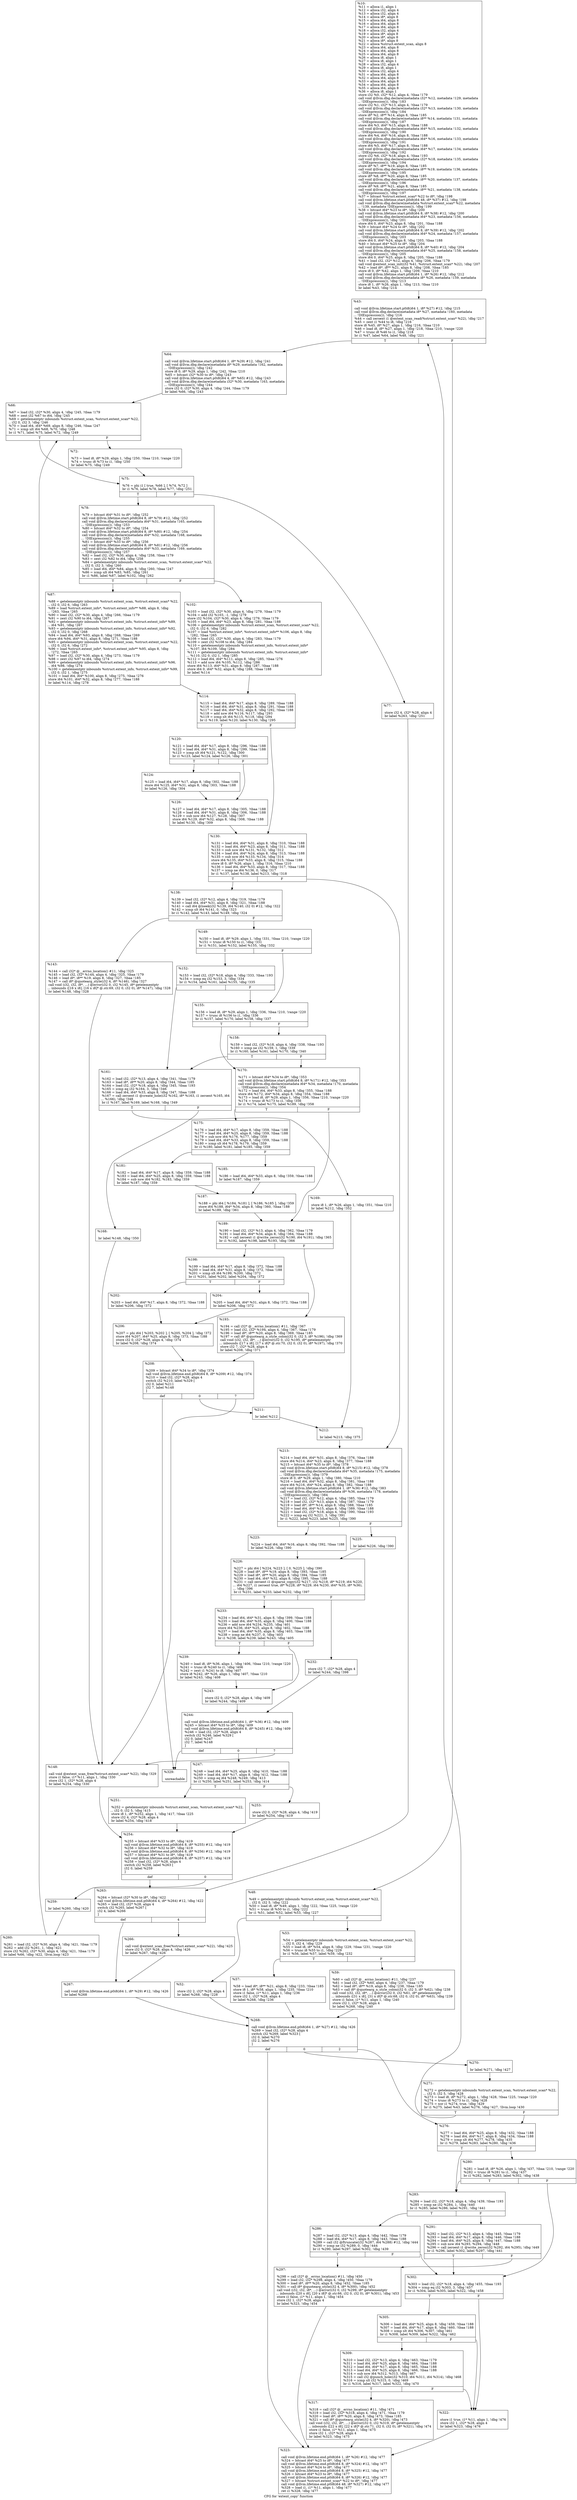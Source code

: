 digraph "CFG for 'extent_copy' function" {
	label="CFG for 'extent_copy' function";

	Node0x25f4d20 [shape=record,label="{%10:\l  %11 = alloca i1, align 1\l  %12 = alloca i32, align 4\l  %13 = alloca i32, align 4\l  %14 = alloca i8*, align 8\l  %15 = alloca i64, align 8\l  %16 = alloca i64, align 8\l  %17 = alloca i64, align 8\l  %18 = alloca i32, align 4\l  %19 = alloca i8*, align 8\l  %20 = alloca i8*, align 8\l  %21 = alloca i8*, align 8\l  %22 = alloca %struct.extent_scan, align 8\l  %23 = alloca i64, align 8\l  %24 = alloca i64, align 8\l  %25 = alloca i64, align 8\l  %26 = alloca i8, align 1\l  %27 = alloca i8, align 1\l  %28 = alloca i32, align 4\l  %29 = alloca i8, align 1\l  %30 = alloca i32, align 4\l  %31 = alloca i64, align 8\l  %32 = alloca i64, align 8\l  %33 = alloca i64, align 8\l  %34 = alloca i64, align 8\l  %35 = alloca i64, align 8\l  %36 = alloca i8, align 1\l  store i32 %0, i32* %12, align 4, !tbaa !179\l  call void @llvm.dbg.declare(metadata i32* %12, metadata !129, metadata\l... !DIExpression()), !dbg !183\l  store i32 %1, i32* %13, align 4, !tbaa !179\l  call void @llvm.dbg.declare(metadata i32* %13, metadata !130, metadata\l... !DIExpression()), !dbg !184\l  store i8* %2, i8** %14, align 8, !tbaa !185\l  call void @llvm.dbg.declare(metadata i8** %14, metadata !131, metadata\l... !DIExpression()), !dbg !187\l  store i64 %3, i64* %15, align 8, !tbaa !188\l  call void @llvm.dbg.declare(metadata i64* %15, metadata !132, metadata\l... !DIExpression()), !dbg !190\l  store i64 %4, i64* %16, align 8, !tbaa !188\l  call void @llvm.dbg.declare(metadata i64* %16, metadata !133, metadata\l... !DIExpression()), !dbg !191\l  store i64 %5, i64* %17, align 8, !tbaa !188\l  call void @llvm.dbg.declare(metadata i64* %17, metadata !134, metadata\l... !DIExpression()), !dbg !192\l  store i32 %6, i32* %18, align 4, !tbaa !193\l  call void @llvm.dbg.declare(metadata i32* %18, metadata !135, metadata\l... !DIExpression()), !dbg !194\l  store i8* %7, i8** %19, align 8, !tbaa !185\l  call void @llvm.dbg.declare(metadata i8** %19, metadata !136, metadata\l... !DIExpression()), !dbg !195\l  store i8* %8, i8** %20, align 8, !tbaa !185\l  call void @llvm.dbg.declare(metadata i8** %20, metadata !137, metadata\l... !DIExpression()), !dbg !196\l  store i8* %9, i8** %21, align 8, !tbaa !185\l  call void @llvm.dbg.declare(metadata i8** %21, metadata !138, metadata\l... !DIExpression()), !dbg !197\l  %37 = bitcast %struct.extent_scan* %22 to i8*, !dbg !198\l  call void @llvm.lifetime.start.p0i8(i64 48, i8* %37) #12, !dbg !198\l  call void @llvm.dbg.declare(metadata %struct.extent_scan* %22, metadata\l... !139, metadata !DIExpression()), !dbg !199\l  %38 = bitcast i64* %23 to i8*, !dbg !200\l  call void @llvm.lifetime.start.p0i8(i64 8, i8* %38) #12, !dbg !200\l  call void @llvm.dbg.declare(metadata i64* %23, metadata !156, metadata\l... !DIExpression()), !dbg !201\l  store i64 0, i64* %23, align 8, !dbg !201, !tbaa !188\l  %39 = bitcast i64* %24 to i8*, !dbg !202\l  call void @llvm.lifetime.start.p0i8(i64 8, i8* %39) #12, !dbg !202\l  call void @llvm.dbg.declare(metadata i64* %24, metadata !157, metadata\l... !DIExpression()), !dbg !203\l  store i64 0, i64* %24, align 8, !dbg !203, !tbaa !188\l  %40 = bitcast i64* %25 to i8*, !dbg !204\l  call void @llvm.lifetime.start.p0i8(i64 8, i8* %40) #12, !dbg !204\l  call void @llvm.dbg.declare(metadata i64* %25, metadata !158, metadata\l... !DIExpression()), !dbg !205\l  store i64 0, i64* %25, align 8, !dbg !205, !tbaa !188\l  %41 = load i32, i32* %12, align 4, !dbg !206, !tbaa !179\l  call void @extent_scan_init(i32 %41, %struct.extent_scan* %22), !dbg !207\l  %42 = load i8*, i8** %21, align 8, !dbg !208, !tbaa !185\l  store i8 0, i8* %42, align 1, !dbg !209, !tbaa !210\l  call void @llvm.lifetime.start.p0i8(i64 1, i8* %26) #12, !dbg !212\l  call void @llvm.dbg.declare(metadata i8* %26, metadata !159, metadata\l... !DIExpression()), !dbg !213\l  store i8 1, i8* %26, align 1, !dbg !213, !tbaa !210\l  br label %43, !dbg !214\l}"];
	Node0x25f4d20 -> Node0x25f6700;
	Node0x25f6700 [shape=record,label="{%43:\l\l  call void @llvm.lifetime.start.p0i8(i64 1, i8* %27) #12, !dbg !215\l  call void @llvm.dbg.declare(metadata i8* %27, metadata !160, metadata\l... !DIExpression()), !dbg !216\l  %44 = call zeroext i1 @extent_scan_read(%struct.extent_scan* %22), !dbg !217\l  %45 = zext i1 %44 to i8, !dbg !216\l  store i8 %45, i8* %27, align 1, !dbg !216, !tbaa !210\l  %46 = load i8, i8* %27, align 1, !dbg !218, !tbaa !210, !range !220\l  %47 = trunc i8 %46 to i1, !dbg !218\l  br i1 %47, label %64, label %48, !dbg !221\l|{<s0>T|<s1>F}}"];
	Node0x25f6700:s0 -> Node0x25f68e0;
	Node0x25f6700:s1 -> Node0x25f6750;
	Node0x25f6750 [shape=record,label="{%48:\l\l  %49 = getelementptr inbounds %struct.extent_scan, %struct.extent_scan* %22,\l... i32 0, i32 5, !dbg !222\l  %50 = load i8, i8* %49, align 1, !dbg !222, !tbaa !225, !range !220\l  %51 = trunc i8 %50 to i1, !dbg !222\l  br i1 %51, label %52, label %53, !dbg !227\l|{<s0>T|<s1>F}}"];
	Node0x25f6750:s0 -> Node0x25f67a0;
	Node0x25f6750:s1 -> Node0x25f67f0;
	Node0x25f67a0 [shape=record,label="{%52:\l\l  store i32 2, i32* %28, align 4\l  br label %268, !dbg !228\l}"];
	Node0x25f67a0 -> Node0x25f7a10;
	Node0x25f67f0 [shape=record,label="{%53:\l\l  %54 = getelementptr inbounds %struct.extent_scan, %struct.extent_scan* %22,\l... i32 0, i32 4, !dbg !229\l  %55 = load i8, i8* %54, align 8, !dbg !229, !tbaa !231, !range !220\l  %56 = trunc i8 %55 to i1, !dbg !229\l  br i1 %56, label %57, label %59, !dbg !232\l|{<s0>T|<s1>F}}"];
	Node0x25f67f0:s0 -> Node0x25f6840;
	Node0x25f67f0:s1 -> Node0x25f6890;
	Node0x25f6840 [shape=record,label="{%57:\l\l  %58 = load i8*, i8** %21, align 8, !dbg !233, !tbaa !185\l  store i8 1, i8* %58, align 1, !dbg !235, !tbaa !210\l  store i1 false, i1* %11, align 1, !dbg !236\l  store i32 1, i32* %28, align 4\l  br label %268, !dbg !236\l}"];
	Node0x25f6840 -> Node0x25f7a10;
	Node0x25f6890 [shape=record,label="{%59:\l\l  %60 = call i32* @__errno_location() #11, !dbg !237\l  %61 = load i32, i32* %60, align 4, !dbg !237, !tbaa !179\l  %62 = load i8*, i8** %19, align 8, !dbg !238, !tbaa !185\l  %63 = call i8* @quotearg_n_style_colon(i32 0, i32 3, i8* %62), !dbg !238\l  call void (i32, i32, i8*, ...) @error(i32 0, i32 %61, i8* getelementptr\l... inbounds ([31 x i8], [31 x i8]* @.str.68, i32 0, i32 0), i8* %63), !dbg !239\l  store i1 false, i1* %11, align 1, !dbg !240\l  store i32 1, i32* %28, align 4\l  br label %268, !dbg !240\l}"];
	Node0x25f6890 -> Node0x25f7a10;
	Node0x25f68e0 [shape=record,label="{%64:\l\l  call void @llvm.lifetime.start.p0i8(i64 1, i8* %29) #12, !dbg !241\l  call void @llvm.dbg.declare(metadata i8* %29, metadata !162, metadata\l... !DIExpression()), !dbg !242\l  store i8 0, i8* %29, align 1, !dbg !242, !tbaa !210\l  %65 = bitcast i32* %30 to i8*, !dbg !243\l  call void @llvm.lifetime.start.p0i8(i64 4, i8* %65) #12, !dbg !243\l  call void @llvm.dbg.declare(metadata i32* %30, metadata !163, metadata\l... !DIExpression()), !dbg !244\l  store i32 0, i32* %30, align 4, !dbg !244, !tbaa !179\l  br label %66, !dbg !243\l}"];
	Node0x25f68e0 -> Node0x25f6930;
	Node0x25f6930 [shape=record,label="{%66:\l\l  %67 = load i32, i32* %30, align 4, !dbg !245, !tbaa !179\l  %68 = zext i32 %67 to i64, !dbg !245\l  %69 = getelementptr inbounds %struct.extent_scan, %struct.extent_scan* %22,\l... i32 0, i32 3, !dbg !246\l  %70 = load i64, i64* %69, align 8, !dbg !246, !tbaa !247\l  %71 = icmp ult i64 %68, %70, !dbg !248\l  br i1 %71, label %75, label %72, !dbg !249\l|{<s0>T|<s1>F}}"];
	Node0x25f6930:s0 -> Node0x25f69d0;
	Node0x25f6930:s1 -> Node0x25f6980;
	Node0x25f6980 [shape=record,label="{%72:\l\l  %73 = load i8, i8* %29, align 1, !dbg !250, !tbaa !210, !range !220\l  %74 = trunc i8 %73 to i1, !dbg !250\l  br label %75, !dbg !249\l}"];
	Node0x25f6980 -> Node0x25f69d0;
	Node0x25f69d0 [shape=record,label="{%75:\l\l  %76 = phi i1 [ true, %66 ], [ %74, %72 ]\l  br i1 %76, label %78, label %77, !dbg !251\l|{<s0>T|<s1>F}}"];
	Node0x25f69d0:s0 -> Node0x25f6a70;
	Node0x25f69d0:s1 -> Node0x25f6a20;
	Node0x25f6a20 [shape=record,label="{%77:\l\l  store i32 4, i32* %28, align 4\l  br label %263, !dbg !251\l}"];
	Node0x25f6a20 -> Node0x25f7920;
	Node0x25f6a70 [shape=record,label="{%78:\l\l  %79 = bitcast i64* %31 to i8*, !dbg !252\l  call void @llvm.lifetime.start.p0i8(i64 8, i8* %79) #12, !dbg !252\l  call void @llvm.dbg.declare(metadata i64* %31, metadata !165, metadata\l... !DIExpression()), !dbg !253\l  %80 = bitcast i64* %32 to i8*, !dbg !254\l  call void @llvm.lifetime.start.p0i8(i64 8, i8* %80) #12, !dbg !254\l  call void @llvm.dbg.declare(metadata i64* %32, metadata !168, metadata\l... !DIExpression()), !dbg !255\l  %81 = bitcast i64* %33 to i8*, !dbg !256\l  call void @llvm.lifetime.start.p0i8(i64 8, i8* %81) #12, !dbg !256\l  call void @llvm.dbg.declare(metadata i64* %33, metadata !169, metadata\l... !DIExpression()), !dbg !257\l  %82 = load i32, i32* %30, align 4, !dbg !258, !tbaa !179\l  %83 = zext i32 %82 to i64, !dbg !258\l  %84 = getelementptr inbounds %struct.extent_scan, %struct.extent_scan* %22,\l... i32 0, i32 3, !dbg !260\l  %85 = load i64, i64* %84, align 8, !dbg !260, !tbaa !247\l  %86 = icmp ult i64 %83, %85, !dbg !261\l  br i1 %86, label %87, label %102, !dbg !262\l|{<s0>T|<s1>F}}"];
	Node0x25f6a70:s0 -> Node0x25f6ac0;
	Node0x25f6a70:s1 -> Node0x25f6b10;
	Node0x25f6ac0 [shape=record,label="{%87:\l\l  %88 = getelementptr inbounds %struct.extent_scan, %struct.extent_scan* %22,\l... i32 0, i32 6, !dbg !263\l  %89 = load %struct.extent_info*, %struct.extent_info** %88, align 8, !dbg\l... !263, !tbaa !265\l  %90 = load i32, i32* %30, align 4, !dbg !266, !tbaa !179\l  %91 = zext i32 %90 to i64, !dbg !267\l  %92 = getelementptr inbounds %struct.extent_info, %struct.extent_info* %89,\l... i64 %91, !dbg !267\l  %93 = getelementptr inbounds %struct.extent_info, %struct.extent_info* %92,\l... i32 0, i32 0, !dbg !268\l  %94 = load i64, i64* %93, align 8, !dbg !268, !tbaa !269\l  store i64 %94, i64* %31, align 8, !dbg !271, !tbaa !188\l  %95 = getelementptr inbounds %struct.extent_scan, %struct.extent_scan* %22,\l... i32 0, i32 6, !dbg !272\l  %96 = load %struct.extent_info*, %struct.extent_info** %95, align 8, !dbg\l... !272, !tbaa !265\l  %97 = load i32, i32* %30, align 4, !dbg !273, !tbaa !179\l  %98 = zext i32 %97 to i64, !dbg !274\l  %99 = getelementptr inbounds %struct.extent_info, %struct.extent_info* %96,\l... i64 %98, !dbg !274\l  %100 = getelementptr inbounds %struct.extent_info, %struct.extent_info* %99,\l... i32 0, i32 1, !dbg !275\l  %101 = load i64, i64* %100, align 8, !dbg !275, !tbaa !276\l  store i64 %101, i64* %32, align 8, !dbg !277, !tbaa !188\l  br label %114, !dbg !278\l}"];
	Node0x25f6ac0 -> Node0x25f6b60;
	Node0x25f6b10 [shape=record,label="{%102:\l\l  %103 = load i32, i32* %30, align 4, !dbg !279, !tbaa !179\l  %104 = add i32 %103, -1, !dbg !279\l  store i32 %104, i32* %30, align 4, !dbg !279, !tbaa !179\l  %105 = load i64, i64* %23, align 8, !dbg !281, !tbaa !188\l  %106 = getelementptr inbounds %struct.extent_scan, %struct.extent_scan* %22,\l... i32 0, i32 6, !dbg !282\l  %107 = load %struct.extent_info*, %struct.extent_info** %106, align 8, !dbg\l... !282, !tbaa !265\l  %108 = load i32, i32* %30, align 4, !dbg !283, !tbaa !179\l  %109 = zext i32 %108 to i64, !dbg !284\l  %110 = getelementptr inbounds %struct.extent_info, %struct.extent_info*\l... %107, i64 %109, !dbg !284\l  %111 = getelementptr inbounds %struct.extent_info, %struct.extent_info*\l... %110, i32 0, i32 1, !dbg !285\l  %112 = load i64, i64* %111, align 8, !dbg !285, !tbaa !276\l  %113 = add nsw i64 %105, %112, !dbg !286\l  store i64 %113, i64* %31, align 8, !dbg !287, !tbaa !188\l  store i64 0, i64* %32, align 8, !dbg !288, !tbaa !188\l  br label %114\l}"];
	Node0x25f6b10 -> Node0x25f6b60;
	Node0x25f6b60 [shape=record,label="{%114:\l\l  %115 = load i64, i64* %17, align 8, !dbg !289, !tbaa !188\l  %116 = load i64, i64* %31, align 8, !dbg !291, !tbaa !188\l  %117 = load i64, i64* %32, align 8, !dbg !292, !tbaa !188\l  %118 = add nsw i64 %116, %117, !dbg !293\l  %119 = icmp slt i64 %115, %118, !dbg !294\l  br i1 %119, label %120, label %130, !dbg !295\l|{<s0>T|<s1>F}}"];
	Node0x25f6b60:s0 -> Node0x25f6bb0;
	Node0x25f6b60:s1 -> Node0x25f6ca0;
	Node0x25f6bb0 [shape=record,label="{%120:\l\l  %121 = load i64, i64* %17, align 8, !dbg !296, !tbaa !188\l  %122 = load i64, i64* %31, align 8, !dbg !299, !tbaa !188\l  %123 = icmp slt i64 %121, %122, !dbg !300\l  br i1 %123, label %124, label %126, !dbg !301\l|{<s0>T|<s1>F}}"];
	Node0x25f6bb0:s0 -> Node0x25f6c00;
	Node0x25f6bb0:s1 -> Node0x25f6c50;
	Node0x25f6c00 [shape=record,label="{%124:\l\l  %125 = load i64, i64* %17, align 8, !dbg !302, !tbaa !188\l  store i64 %125, i64* %31, align 8, !dbg !303, !tbaa !188\l  br label %126, !dbg !304\l}"];
	Node0x25f6c00 -> Node0x25f6c50;
	Node0x25f6c50 [shape=record,label="{%126:\l\l  %127 = load i64, i64* %17, align 8, !dbg !305, !tbaa !188\l  %128 = load i64, i64* %31, align 8, !dbg !306, !tbaa !188\l  %129 = sub nsw i64 %127, %128, !dbg !307\l  store i64 %129, i64* %32, align 8, !dbg !308, !tbaa !188\l  br label %130, !dbg !309\l}"];
	Node0x25f6c50 -> Node0x25f6ca0;
	Node0x25f6ca0 [shape=record,label="{%130:\l\l  %131 = load i64, i64* %31, align 8, !dbg !310, !tbaa !188\l  %132 = load i64, i64* %23, align 8, !dbg !311, !tbaa !188\l  %133 = sub nsw i64 %131, %132, !dbg !312\l  %134 = load i64, i64* %24, align 8, !dbg !313, !tbaa !188\l  %135 = sub nsw i64 %133, %134, !dbg !314\l  store i64 %135, i64* %33, align 8, !dbg !315, !tbaa !188\l  store i8 0, i8* %26, align 1, !dbg !316, !tbaa !210\l  %136 = load i64, i64* %33, align 8, !dbg !317, !tbaa !188\l  %137 = icmp ne i64 %136, 0, !dbg !317\l  br i1 %137, label %138, label %213, !dbg !318\l|{<s0>T|<s1>F}}"];
	Node0x25f6ca0:s0 -> Node0x25f6cf0;
	Node0x25f6ca0:s1 -> Node0x25f7470;
	Node0x25f6cf0 [shape=record,label="{%138:\l\l  %139 = load i32, i32* %12, align 4, !dbg !319, !tbaa !179\l  %140 = load i64, i64* %31, align 8, !dbg !321, !tbaa !188\l  %141 = call i64 @lseek(i32 %139, i64 %140, i32 0) #12, !dbg !322\l  %142 = icmp slt i64 %141, 0, !dbg !323\l  br i1 %142, label %143, label %149, !dbg !324\l|{<s0>T|<s1>F}}"];
	Node0x25f6cf0:s0 -> Node0x25f6d40;
	Node0x25f6cf0:s1 -> Node0x25f6de0;
	Node0x25f6d40 [shape=record,label="{%143:\l\l  %144 = call i32* @__errno_location() #11, !dbg !325\l  %145 = load i32, i32* %144, align 4, !dbg !325, !tbaa !179\l  %146 = load i8*, i8** %19, align 8, !dbg !327, !tbaa !185\l  %147 = call i8* @quotearg_style(i32 4, i8* %146), !dbg !327\l  call void (i32, i32, i8*, ...) @error(i32 0, i32 %145, i8* getelementptr\l... inbounds ([16 x i8], [16 x i8]* @.str.69, i32 0, i32 0), i8* %147), !dbg !328\l  br label %148, !dbg !328\l}"];
	Node0x25f6d40 -> Node0x25f6d90;
	Node0x25f6d90 [shape=record,label="{%148:\l\l  call void @extent_scan_free(%struct.extent_scan* %22), !dbg !329\l  store i1 false, i1* %11, align 1, !dbg !330\l  store i32 1, i32* %28, align 4\l  br label %254, !dbg !330\l}"];
	Node0x25f6d90 -> Node0x25f7830;
	Node0x25f6de0 [shape=record,label="{%149:\l\l  %150 = load i8, i8* %29, align 1, !dbg !331, !tbaa !210, !range !220\l  %151 = trunc i8 %150 to i1, !dbg !331\l  br i1 %151, label %152, label %155, !dbg !332\l|{<s0>T|<s1>F}}"];
	Node0x25f6de0:s0 -> Node0x25f6e30;
	Node0x25f6de0:s1 -> Node0x25f6e80;
	Node0x25f6e30 [shape=record,label="{%152:\l\l  %153 = load i32, i32* %18, align 4, !dbg !333, !tbaa !193\l  %154 = icmp eq i32 %153, 3, !dbg !334\l  br i1 %154, label %161, label %155, !dbg !335\l|{<s0>T|<s1>F}}"];
	Node0x25f6e30:s0 -> Node0x25f6f20;
	Node0x25f6e30:s1 -> Node0x25f6e80;
	Node0x25f6e80 [shape=record,label="{%155:\l\l  %156 = load i8, i8* %29, align 1, !dbg !336, !tbaa !210, !range !220\l  %157 = trunc i8 %156 to i1, !dbg !336\l  br i1 %157, label %170, label %158, !dbg !337\l|{<s0>T|<s1>F}}"];
	Node0x25f6e80:s0 -> Node0x25f7010;
	Node0x25f6e80:s1 -> Node0x25f6ed0;
	Node0x25f6ed0 [shape=record,label="{%158:\l\l  %159 = load i32, i32* %18, align 4, !dbg !338, !tbaa !193\l  %160 = icmp ne i32 %159, 1, !dbg !339\l  br i1 %160, label %161, label %170, !dbg !340\l|{<s0>T|<s1>F}}"];
	Node0x25f6ed0:s0 -> Node0x25f6f20;
	Node0x25f6ed0:s1 -> Node0x25f7010;
	Node0x25f6f20 [shape=record,label="{%161:\l\l  %162 = load i32, i32* %13, align 4, !dbg !341, !tbaa !179\l  %163 = load i8*, i8** %20, align 8, !dbg !344, !tbaa !185\l  %164 = load i32, i32* %18, align 4, !dbg !345, !tbaa !193\l  %165 = icmp eq i32 %164, 3, !dbg !346\l  %166 = load i64, i64* %33, align 8, !dbg !347, !tbaa !188\l  %167 = call zeroext i1 @create_hole(i32 %162, i8* %163, i1 zeroext %165, i64\l... %166), !dbg !348\l  br i1 %167, label %169, label %168, !dbg !349\l|{<s0>T|<s1>F}}"];
	Node0x25f6f20:s0 -> Node0x25f6fc0;
	Node0x25f6f20:s1 -> Node0x25f6f70;
	Node0x25f6f70 [shape=record,label="{%168:\l\l  br label %148, !dbg !350\l}"];
	Node0x25f6f70 -> Node0x25f6d90;
	Node0x25f6fc0 [shape=record,label="{%169:\l\l  store i8 1, i8* %26, align 1, !dbg !351, !tbaa !210\l  br label %212, !dbg !352\l}"];
	Node0x25f6fc0 -> Node0x25f7420;
	Node0x25f7010 [shape=record,label="{%170:\l\l  %171 = bitcast i64* %34 to i8*, !dbg !353\l  call void @llvm.lifetime.start.p0i8(i64 8, i8* %171) #12, !dbg !353\l  call void @llvm.dbg.declare(metadata i64* %34, metadata !170, metadata\l... !DIExpression()), !dbg !354\l  %172 = load i64, i64* %33, align 8, !dbg !355, !tbaa !188\l  store i64 %172, i64* %34, align 8, !dbg !354, !tbaa !188\l  %173 = load i8, i8* %29, align 1, !dbg !356, !tbaa !210, !range !220\l  %174 = trunc i8 %173 to i1, !dbg !356\l  br i1 %174, label %175, label %189, !dbg !358\l|{<s0>T|<s1>F}}"];
	Node0x25f7010:s0 -> Node0x25f7060;
	Node0x25f7010:s1 -> Node0x25f71a0;
	Node0x25f7060 [shape=record,label="{%175:\l\l  %176 = load i64, i64* %17, align 8, !dbg !359, !tbaa !188\l  %177 = load i64, i64* %25, align 8, !dbg !359, !tbaa !188\l  %178 = sub nsw i64 %176, %177, !dbg !359\l  %179 = load i64, i64* %33, align 8, !dbg !359, !tbaa !188\l  %180 = icmp slt i64 %178, %179, !dbg !359\l  br i1 %180, label %181, label %185, !dbg !359\l|{<s0>T|<s1>F}}"];
	Node0x25f7060:s0 -> Node0x25f70b0;
	Node0x25f7060:s1 -> Node0x25f7100;
	Node0x25f70b0 [shape=record,label="{%181:\l\l  %182 = load i64, i64* %17, align 8, !dbg !359, !tbaa !188\l  %183 = load i64, i64* %25, align 8, !dbg !359, !tbaa !188\l  %184 = sub nsw i64 %182, %183, !dbg !359\l  br label %187, !dbg !359\l}"];
	Node0x25f70b0 -> Node0x25f7150;
	Node0x25f7100 [shape=record,label="{%185:\l\l  %186 = load i64, i64* %33, align 8, !dbg !359, !tbaa !188\l  br label %187, !dbg !359\l}"];
	Node0x25f7100 -> Node0x25f7150;
	Node0x25f7150 [shape=record,label="{%187:\l\l  %188 = phi i64 [ %184, %181 ], [ %186, %185 ], !dbg !359\l  store i64 %188, i64* %34, align 8, !dbg !360, !tbaa !188\l  br label %189, !dbg !361\l}"];
	Node0x25f7150 -> Node0x25f71a0;
	Node0x25f71a0 [shape=record,label="{%189:\l\l  %190 = load i32, i32* %13, align 4, !dbg !362, !tbaa !179\l  %191 = load i64, i64* %34, align 8, !dbg !364, !tbaa !188\l  %192 = call zeroext i1 @write_zeros(i32 %190, i64 %191), !dbg !365\l  br i1 %192, label %198, label %193, !dbg !366\l|{<s0>T|<s1>F}}"];
	Node0x25f71a0:s0 -> Node0x25f7240;
	Node0x25f71a0:s1 -> Node0x25f71f0;
	Node0x25f71f0 [shape=record,label="{%193:\l\l  %194 = call i32* @__errno_location() #11, !dbg !367\l  %195 = load i32, i32* %194, align 4, !dbg !367, !tbaa !179\l  %196 = load i8*, i8** %20, align 8, !dbg !369, !tbaa !185\l  %197 = call i8* @quotearg_n_style_colon(i32 0, i32 3, i8* %196), !dbg !369\l  call void (i32, i32, i8*, ...) @error(i32 0, i32 %195, i8* getelementptr\l... inbounds ([17 x i8], [17 x i8]* @.str.70, i32 0, i32 0), i8* %197), !dbg !370\l  store i32 7, i32* %28, align 4\l  br label %208, !dbg !371\l}"];
	Node0x25f71f0 -> Node0x25f7380;
	Node0x25f7240 [shape=record,label="{%198:\l\l  %199 = load i64, i64* %17, align 8, !dbg !372, !tbaa !188\l  %200 = load i64, i64* %31, align 8, !dbg !372, !tbaa !188\l  %201 = icmp slt i64 %199, %200, !dbg !372\l  br i1 %201, label %202, label %204, !dbg !372\l|{<s0>T|<s1>F}}"];
	Node0x25f7240:s0 -> Node0x25f7290;
	Node0x25f7240:s1 -> Node0x25f72e0;
	Node0x25f7290 [shape=record,label="{%202:\l\l  %203 = load i64, i64* %17, align 8, !dbg !372, !tbaa !188\l  br label %206, !dbg !372\l}"];
	Node0x25f7290 -> Node0x25f7330;
	Node0x25f72e0 [shape=record,label="{%204:\l\l  %205 = load i64, i64* %31, align 8, !dbg !372, !tbaa !188\l  br label %206, !dbg !372\l}"];
	Node0x25f72e0 -> Node0x25f7330;
	Node0x25f7330 [shape=record,label="{%206:\l\l  %207 = phi i64 [ %203, %202 ], [ %205, %204 ], !dbg !372\l  store i64 %207, i64* %25, align 8, !dbg !373, !tbaa !188\l  store i32 0, i32* %28, align 4, !dbg !374\l  br label %208, !dbg !374\l}"];
	Node0x25f7330 -> Node0x25f7380;
	Node0x25f7380 [shape=record,label="{%208:\l\l  %209 = bitcast i64* %34 to i8*, !dbg !374\l  call void @llvm.lifetime.end.p0i8(i64 8, i8* %209) #12, !dbg !374\l  %210 = load i32, i32* %28, align 4\l  switch i32 %210, label %329 [\l    i32 0, label %211\l    i32 7, label %148\l  ]\l|{<s0>def|<s1>0|<s2>7}}"];
	Node0x25f7380:s0 -> Node0x25f7ec0;
	Node0x25f7380:s1 -> Node0x25f73d0;
	Node0x25f7380:s2 -> Node0x25f6d90;
	Node0x25f73d0 [shape=record,label="{%211:\l\l  br label %212\l}"];
	Node0x25f73d0 -> Node0x25f7420;
	Node0x25f7420 [shape=record,label="{%212:\l\l  br label %213, !dbg !375\l}"];
	Node0x25f7420 -> Node0x25f7470;
	Node0x25f7470 [shape=record,label="{%213:\l\l  %214 = load i64, i64* %31, align 8, !dbg !376, !tbaa !188\l  store i64 %214, i64* %23, align 8, !dbg !377, !tbaa !188\l  %215 = bitcast i64* %35 to i8*, !dbg !378\l  call void @llvm.lifetime.start.p0i8(i64 8, i8* %215) #12, !dbg !378\l  call void @llvm.dbg.declare(metadata i64* %35, metadata !175, metadata\l... !DIExpression()), !dbg !379\l  store i8 0, i8* %29, align 1, !dbg !380, !tbaa !210\l  %216 = load i64, i64* %32, align 8, !dbg !381, !tbaa !188\l  store i64 %216, i64* %24, align 8, !dbg !382, !tbaa !188\l  call void @llvm.lifetime.start.p0i8(i64 1, i8* %36) #12, !dbg !383\l  call void @llvm.dbg.declare(metadata i8* %36, metadata !178, metadata\l... !DIExpression()), !dbg !384\l  %217 = load i32, i32* %12, align 4, !dbg !385, !tbaa !179\l  %218 = load i32, i32* %13, align 4, !dbg !387, !tbaa !179\l  %219 = load i8*, i8** %14, align 8, !dbg !388, !tbaa !185\l  %220 = load i64, i64* %15, align 8, !dbg !389, !tbaa !188\l  %221 = load i32, i32* %18, align 4, !dbg !390, !tbaa !193\l  %222 = icmp eq i32 %221, 3, !dbg !391\l  br i1 %222, label %223, label %225, !dbg !390\l|{<s0>T|<s1>F}}"];
	Node0x25f7470:s0 -> Node0x25f74c0;
	Node0x25f7470:s1 -> Node0x25f7510;
	Node0x25f74c0 [shape=record,label="{%223:\l\l  %224 = load i64, i64* %16, align 8, !dbg !392, !tbaa !188\l  br label %226, !dbg !390\l}"];
	Node0x25f74c0 -> Node0x25f7560;
	Node0x25f7510 [shape=record,label="{%225:\l\l  br label %226, !dbg !390\l}"];
	Node0x25f7510 -> Node0x25f7560;
	Node0x25f7560 [shape=record,label="{%226:\l\l  %227 = phi i64 [ %224, %223 ], [ 0, %225 ], !dbg !390\l  %228 = load i8*, i8** %19, align 8, !dbg !393, !tbaa !185\l  %229 = load i8*, i8** %20, align 8, !dbg !394, !tbaa !185\l  %230 = load i64, i64* %32, align 8, !dbg !395, !tbaa !188\l  %231 = call zeroext i1 @sparse_copy(i32 %217, i32 %218, i8* %219, i64 %220,\l... i64 %227, i1 zeroext true, i8* %228, i8* %229, i64 %230, i64* %35, i8* %36),\l... !dbg !396\l  br i1 %231, label %233, label %232, !dbg !397\l|{<s0>T|<s1>F}}"];
	Node0x25f7560:s0 -> Node0x25f7600;
	Node0x25f7560:s1 -> Node0x25f75b0;
	Node0x25f75b0 [shape=record,label="{%232:\l\l  store i32 7, i32* %28, align 4\l  br label %244, !dbg !398\l}"];
	Node0x25f75b0 -> Node0x25f76f0;
	Node0x25f7600 [shape=record,label="{%233:\l\l  %234 = load i64, i64* %31, align 8, !dbg !399, !tbaa !188\l  %235 = load i64, i64* %35, align 8, !dbg !400, !tbaa !188\l  %236 = add nsw i64 %234, %235, !dbg !401\l  store i64 %236, i64* %25, align 8, !dbg !402, !tbaa !188\l  %237 = load i64, i64* %35, align 8, !dbg !403, !tbaa !188\l  %238 = icmp ne i64 %237, 0, !dbg !403\l  br i1 %238, label %239, label %243, !dbg !405\l|{<s0>T|<s1>F}}"];
	Node0x25f7600:s0 -> Node0x25f7650;
	Node0x25f7600:s1 -> Node0x25f76a0;
	Node0x25f7650 [shape=record,label="{%239:\l\l  %240 = load i8, i8* %36, align 1, !dbg !406, !tbaa !210, !range !220\l  %241 = trunc i8 %240 to i1, !dbg !406\l  %242 = zext i1 %241 to i8, !dbg !407\l  store i8 %242, i8* %26, align 1, !dbg !407, !tbaa !210\l  br label %243, !dbg !408\l}"];
	Node0x25f7650 -> Node0x25f76a0;
	Node0x25f76a0 [shape=record,label="{%243:\l\l  store i32 0, i32* %28, align 4, !dbg !409\l  br label %244, !dbg !409\l}"];
	Node0x25f76a0 -> Node0x25f76f0;
	Node0x25f76f0 [shape=record,label="{%244:\l\l  call void @llvm.lifetime.end.p0i8(i64 1, i8* %36) #12, !dbg !409\l  %245 = bitcast i64* %35 to i8*, !dbg !409\l  call void @llvm.lifetime.end.p0i8(i64 8, i8* %245) #12, !dbg !409\l  %246 = load i32, i32* %28, align 4\l  switch i32 %246, label %329 [\l    i32 0, label %247\l    i32 7, label %148\l  ]\l|{<s0>def|<s1>0|<s2>7}}"];
	Node0x25f76f0:s0 -> Node0x25f7ec0;
	Node0x25f76f0:s1 -> Node0x25f7740;
	Node0x25f76f0:s2 -> Node0x25f6d90;
	Node0x25f7740 [shape=record,label="{%247:\l\l  %248 = load i64, i64* %25, align 8, !dbg !410, !tbaa !188\l  %249 = load i64, i64* %17, align 8, !dbg !412, !tbaa !188\l  %250 = icmp eq i64 %248, %249, !dbg !413\l  br i1 %250, label %251, label %253, !dbg !414\l|{<s0>T|<s1>F}}"];
	Node0x25f7740:s0 -> Node0x25f7790;
	Node0x25f7740:s1 -> Node0x25f77e0;
	Node0x25f7790 [shape=record,label="{%251:\l\l  %252 = getelementptr inbounds %struct.extent_scan, %struct.extent_scan* %22,\l... i32 0, i32 5, !dbg !415\l  store i8 1, i8* %252, align 1, !dbg !417, !tbaa !225\l  store i32 4, i32* %28, align 4\l  br label %254, !dbg !418\l}"];
	Node0x25f7790 -> Node0x25f7830;
	Node0x25f77e0 [shape=record,label="{%253:\l\l  store i32 0, i32* %28, align 4, !dbg !419\l  br label %254, !dbg !419\l}"];
	Node0x25f77e0 -> Node0x25f7830;
	Node0x25f7830 [shape=record,label="{%254:\l\l  %255 = bitcast i64* %33 to i8*, !dbg !419\l  call void @llvm.lifetime.end.p0i8(i64 8, i8* %255) #12, !dbg !419\l  %256 = bitcast i64* %32 to i8*, !dbg !419\l  call void @llvm.lifetime.end.p0i8(i64 8, i8* %256) #12, !dbg !419\l  %257 = bitcast i64* %31 to i8*, !dbg !419\l  call void @llvm.lifetime.end.p0i8(i64 8, i8* %257) #12, !dbg !419\l  %258 = load i32, i32* %28, align 4\l  switch i32 %258, label %263 [\l    i32 0, label %259\l  ]\l|{<s0>def|<s1>0}}"];
	Node0x25f7830:s0 -> Node0x25f7920;
	Node0x25f7830:s1 -> Node0x25f7880;
	Node0x25f7880 [shape=record,label="{%259:\l\l  br label %260, !dbg !420\l}"];
	Node0x25f7880 -> Node0x25f78d0;
	Node0x25f78d0 [shape=record,label="{%260:\l\l  %261 = load i32, i32* %30, align 4, !dbg !421, !tbaa !179\l  %262 = add i32 %261, 1, !dbg !421\l  store i32 %262, i32* %30, align 4, !dbg !421, !tbaa !179\l  br label %66, !dbg !422, !llvm.loop !423\l}"];
	Node0x25f78d0 -> Node0x25f6930;
	Node0x25f7920 [shape=record,label="{%263:\l\l  %264 = bitcast i32* %30 to i8*, !dbg !422\l  call void @llvm.lifetime.end.p0i8(i64 4, i8* %264) #12, !dbg !422\l  %265 = load i32, i32* %28, align 4\l  switch i32 %265, label %267 [\l    i32 4, label %266\l  ]\l|{<s0>def|<s1>4}}"];
	Node0x25f7920:s0 -> Node0x25f79c0;
	Node0x25f7920:s1 -> Node0x25f7970;
	Node0x25f7970 [shape=record,label="{%266:\l\l  call void @extent_scan_free(%struct.extent_scan* %22), !dbg !425\l  store i32 0, i32* %28, align 4, !dbg !426\l  br label %267, !dbg !426\l}"];
	Node0x25f7970 -> Node0x25f79c0;
	Node0x25f79c0 [shape=record,label="{%267:\l\l  call void @llvm.lifetime.end.p0i8(i64 1, i8* %29) #12, !dbg !426\l  br label %268\l}"];
	Node0x25f79c0 -> Node0x25f7a10;
	Node0x25f7a10 [shape=record,label="{%268:\l\l  call void @llvm.lifetime.end.p0i8(i64 1, i8* %27) #12, !dbg !426\l  %269 = load i32, i32* %28, align 4\l  switch i32 %269, label %323 [\l    i32 0, label %270\l    i32 2, label %276\l  ]\l|{<s0>def|<s1>0|<s2>2}}"];
	Node0x25f7a10:s0 -> Node0x25f7e70;
	Node0x25f7a10:s1 -> Node0x25f7a60;
	Node0x25f7a10:s2 -> Node0x25f7b00;
	Node0x25f7a60 [shape=record,label="{%270:\l\l  br label %271, !dbg !427\l}"];
	Node0x25f7a60 -> Node0x25f7ab0;
	Node0x25f7ab0 [shape=record,label="{%271:\l\l  %272 = getelementptr inbounds %struct.extent_scan, %struct.extent_scan* %22,\l... i32 0, i32 5, !dbg !428\l  %273 = load i8, i8* %272, align 1, !dbg !428, !tbaa !225, !range !220\l  %274 = trunc i8 %273 to i1, !dbg !428\l  %275 = xor i1 %274, true, !dbg !429\l  br i1 %275, label %43, label %276, !dbg !427, !llvm.loop !430\l|{<s0>T|<s1>F}}"];
	Node0x25f7ab0:s0 -> Node0x25f6700;
	Node0x25f7ab0:s1 -> Node0x25f7b00;
	Node0x25f7b00 [shape=record,label="{%276:\l\l  %277 = load i64, i64* %25, align 8, !dbg !432, !tbaa !188\l  %278 = load i64, i64* %17, align 8, !dbg !434, !tbaa !188\l  %279 = icmp slt i64 %277, %278, !dbg !435\l  br i1 %279, label %283, label %280, !dbg !436\l|{<s0>T|<s1>F}}"];
	Node0x25f7b00:s0 -> Node0x25f7ba0;
	Node0x25f7b00:s1 -> Node0x25f7b50;
	Node0x25f7b50 [shape=record,label="{%280:\l\l  %281 = load i8, i8* %26, align 1, !dbg !437, !tbaa !210, !range !220\l  %282 = trunc i8 %281 to i1, !dbg !437\l  br i1 %282, label %283, label %302, !dbg !438\l|{<s0>T|<s1>F}}"];
	Node0x25f7b50:s0 -> Node0x25f7ba0;
	Node0x25f7b50:s1 -> Node0x25f7ce0;
	Node0x25f7ba0 [shape=record,label="{%283:\l\l  %284 = load i32, i32* %18, align 4, !dbg !439, !tbaa !193\l  %285 = icmp ne i32 %284, 1, !dbg !440\l  br i1 %285, label %286, label %291, !dbg !441\l|{<s0>T|<s1>F}}"];
	Node0x25f7ba0:s0 -> Node0x25f7bf0;
	Node0x25f7ba0:s1 -> Node0x25f7c40;
	Node0x25f7bf0 [shape=record,label="{%286:\l\l  %287 = load i32, i32* %13, align 4, !dbg !442, !tbaa !179\l  %288 = load i64, i64* %17, align 8, !dbg !443, !tbaa !188\l  %289 = call i32 @ftruncate(i32 %287, i64 %288) #12, !dbg !444\l  %290 = icmp ne i32 %289, 0, !dbg !444\l  br i1 %290, label %297, label %302, !dbg !439\l|{<s0>T|<s1>F}}"];
	Node0x25f7bf0:s0 -> Node0x25f7c90;
	Node0x25f7bf0:s1 -> Node0x25f7ce0;
	Node0x25f7c40 [shape=record,label="{%291:\l\l  %292 = load i32, i32* %13, align 4, !dbg !445, !tbaa !179\l  %293 = load i64, i64* %17, align 8, !dbg !446, !tbaa !188\l  %294 = load i64, i64* %25, align 8, !dbg !447, !tbaa !188\l  %295 = sub nsw i64 %293, %294, !dbg !448\l  %296 = call zeroext i1 @write_zeros(i32 %292, i64 %295), !dbg !449\l  br i1 %296, label %302, label %297, !dbg !441\l|{<s0>T|<s1>F}}"];
	Node0x25f7c40:s0 -> Node0x25f7ce0;
	Node0x25f7c40:s1 -> Node0x25f7c90;
	Node0x25f7c90 [shape=record,label="{%297:\l\l  %298 = call i32* @__errno_location() #11, !dbg !450\l  %299 = load i32, i32* %298, align 4, !dbg !450, !tbaa !179\l  %300 = load i8*, i8** %20, align 8, !dbg !452, !tbaa !185\l  %301 = call i8* @quotearg_style(i32 4, i8* %300), !dbg !452\l  call void (i32, i32, i8*, ...) @error(i32 0, i32 %299, i8* getelementptr\l... inbounds ([20 x i8], [20 x i8]* @.str.66, i32 0, i32 0), i8* %301), !dbg !453\l  store i1 false, i1* %11, align 1, !dbg !454\l  store i32 1, i32* %28, align 4\l  br label %323, !dbg !454\l}"];
	Node0x25f7c90 -> Node0x25f7e70;
	Node0x25f7ce0 [shape=record,label="{%302:\l\l  %303 = load i32, i32* %18, align 4, !dbg !455, !tbaa !193\l  %304 = icmp eq i32 %303, 3, !dbg !457\l  br i1 %304, label %305, label %322, !dbg !458\l|{<s0>T|<s1>F}}"];
	Node0x25f7ce0:s0 -> Node0x25f7d30;
	Node0x25f7ce0:s1 -> Node0x25f7e20;
	Node0x25f7d30 [shape=record,label="{%305:\l\l  %306 = load i64, i64* %25, align 8, !dbg !459, !tbaa !188\l  %307 = load i64, i64* %17, align 8, !dbg !460, !tbaa !188\l  %308 = icmp slt i64 %306, %307, !dbg !461\l  br i1 %308, label %309, label %322, !dbg !462\l|{<s0>T|<s1>F}}"];
	Node0x25f7d30:s0 -> Node0x25f7d80;
	Node0x25f7d30:s1 -> Node0x25f7e20;
	Node0x25f7d80 [shape=record,label="{%309:\l\l  %310 = load i32, i32* %13, align 4, !dbg !463, !tbaa !179\l  %311 = load i64, i64* %25, align 8, !dbg !464, !tbaa !188\l  %312 = load i64, i64* %17, align 8, !dbg !465, !tbaa !188\l  %313 = load i64, i64* %25, align 8, !dbg !466, !tbaa !188\l  %314 = sub nsw i64 %312, %313, !dbg !467\l  %315 = call i32 @punch_hole(i32 %310, i64 %311, i64 %314), !dbg !468\l  %316 = icmp slt i32 %315, 0, !dbg !469\l  br i1 %316, label %317, label %322, !dbg !470\l|{<s0>T|<s1>F}}"];
	Node0x25f7d80:s0 -> Node0x25f7dd0;
	Node0x25f7d80:s1 -> Node0x25f7e20;
	Node0x25f7dd0 [shape=record,label="{%317:\l\l  %318 = call i32* @__errno_location() #11, !dbg !471\l  %319 = load i32, i32* %318, align 4, !dbg !471, !tbaa !179\l  %320 = load i8*, i8** %20, align 8, !dbg !473, !tbaa !185\l  %321 = call i8* @quotearg_style(i32 4, i8* %320), !dbg !473\l  call void (i32, i32, i8*, ...) @error(i32 0, i32 %319, i8* getelementptr\l... inbounds ([22 x i8], [22 x i8]* @.str.71, i32 0, i32 0), i8* %321), !dbg !474\l  store i1 false, i1* %11, align 1, !dbg !475\l  store i32 1, i32* %28, align 4\l  br label %323, !dbg !475\l}"];
	Node0x25f7dd0 -> Node0x25f7e70;
	Node0x25f7e20 [shape=record,label="{%322:\l\l  store i1 true, i1* %11, align 1, !dbg !476\l  store i32 1, i32* %28, align 4\l  br label %323, !dbg !476\l}"];
	Node0x25f7e20 -> Node0x25f7e70;
	Node0x25f7e70 [shape=record,label="{%323:\l\l  call void @llvm.lifetime.end.p0i8(i64 1, i8* %26) #12, !dbg !477\l  %324 = bitcast i64* %25 to i8*, !dbg !477\l  call void @llvm.lifetime.end.p0i8(i64 8, i8* %324) #12, !dbg !477\l  %325 = bitcast i64* %24 to i8*, !dbg !477\l  call void @llvm.lifetime.end.p0i8(i64 8, i8* %325) #12, !dbg !477\l  %326 = bitcast i64* %23 to i8*, !dbg !477\l  call void @llvm.lifetime.end.p0i8(i64 8, i8* %326) #12, !dbg !477\l  %327 = bitcast %struct.extent_scan* %22 to i8*, !dbg !477\l  call void @llvm.lifetime.end.p0i8(i64 48, i8* %327) #12, !dbg !477\l  %328 = load i1, i1* %11, align 1, !dbg !477\l  ret i1 %328, !dbg !477\l}"];
	Node0x25f7ec0 [shape=record,label="{%329:\l\l  unreachable\l}"];
}
